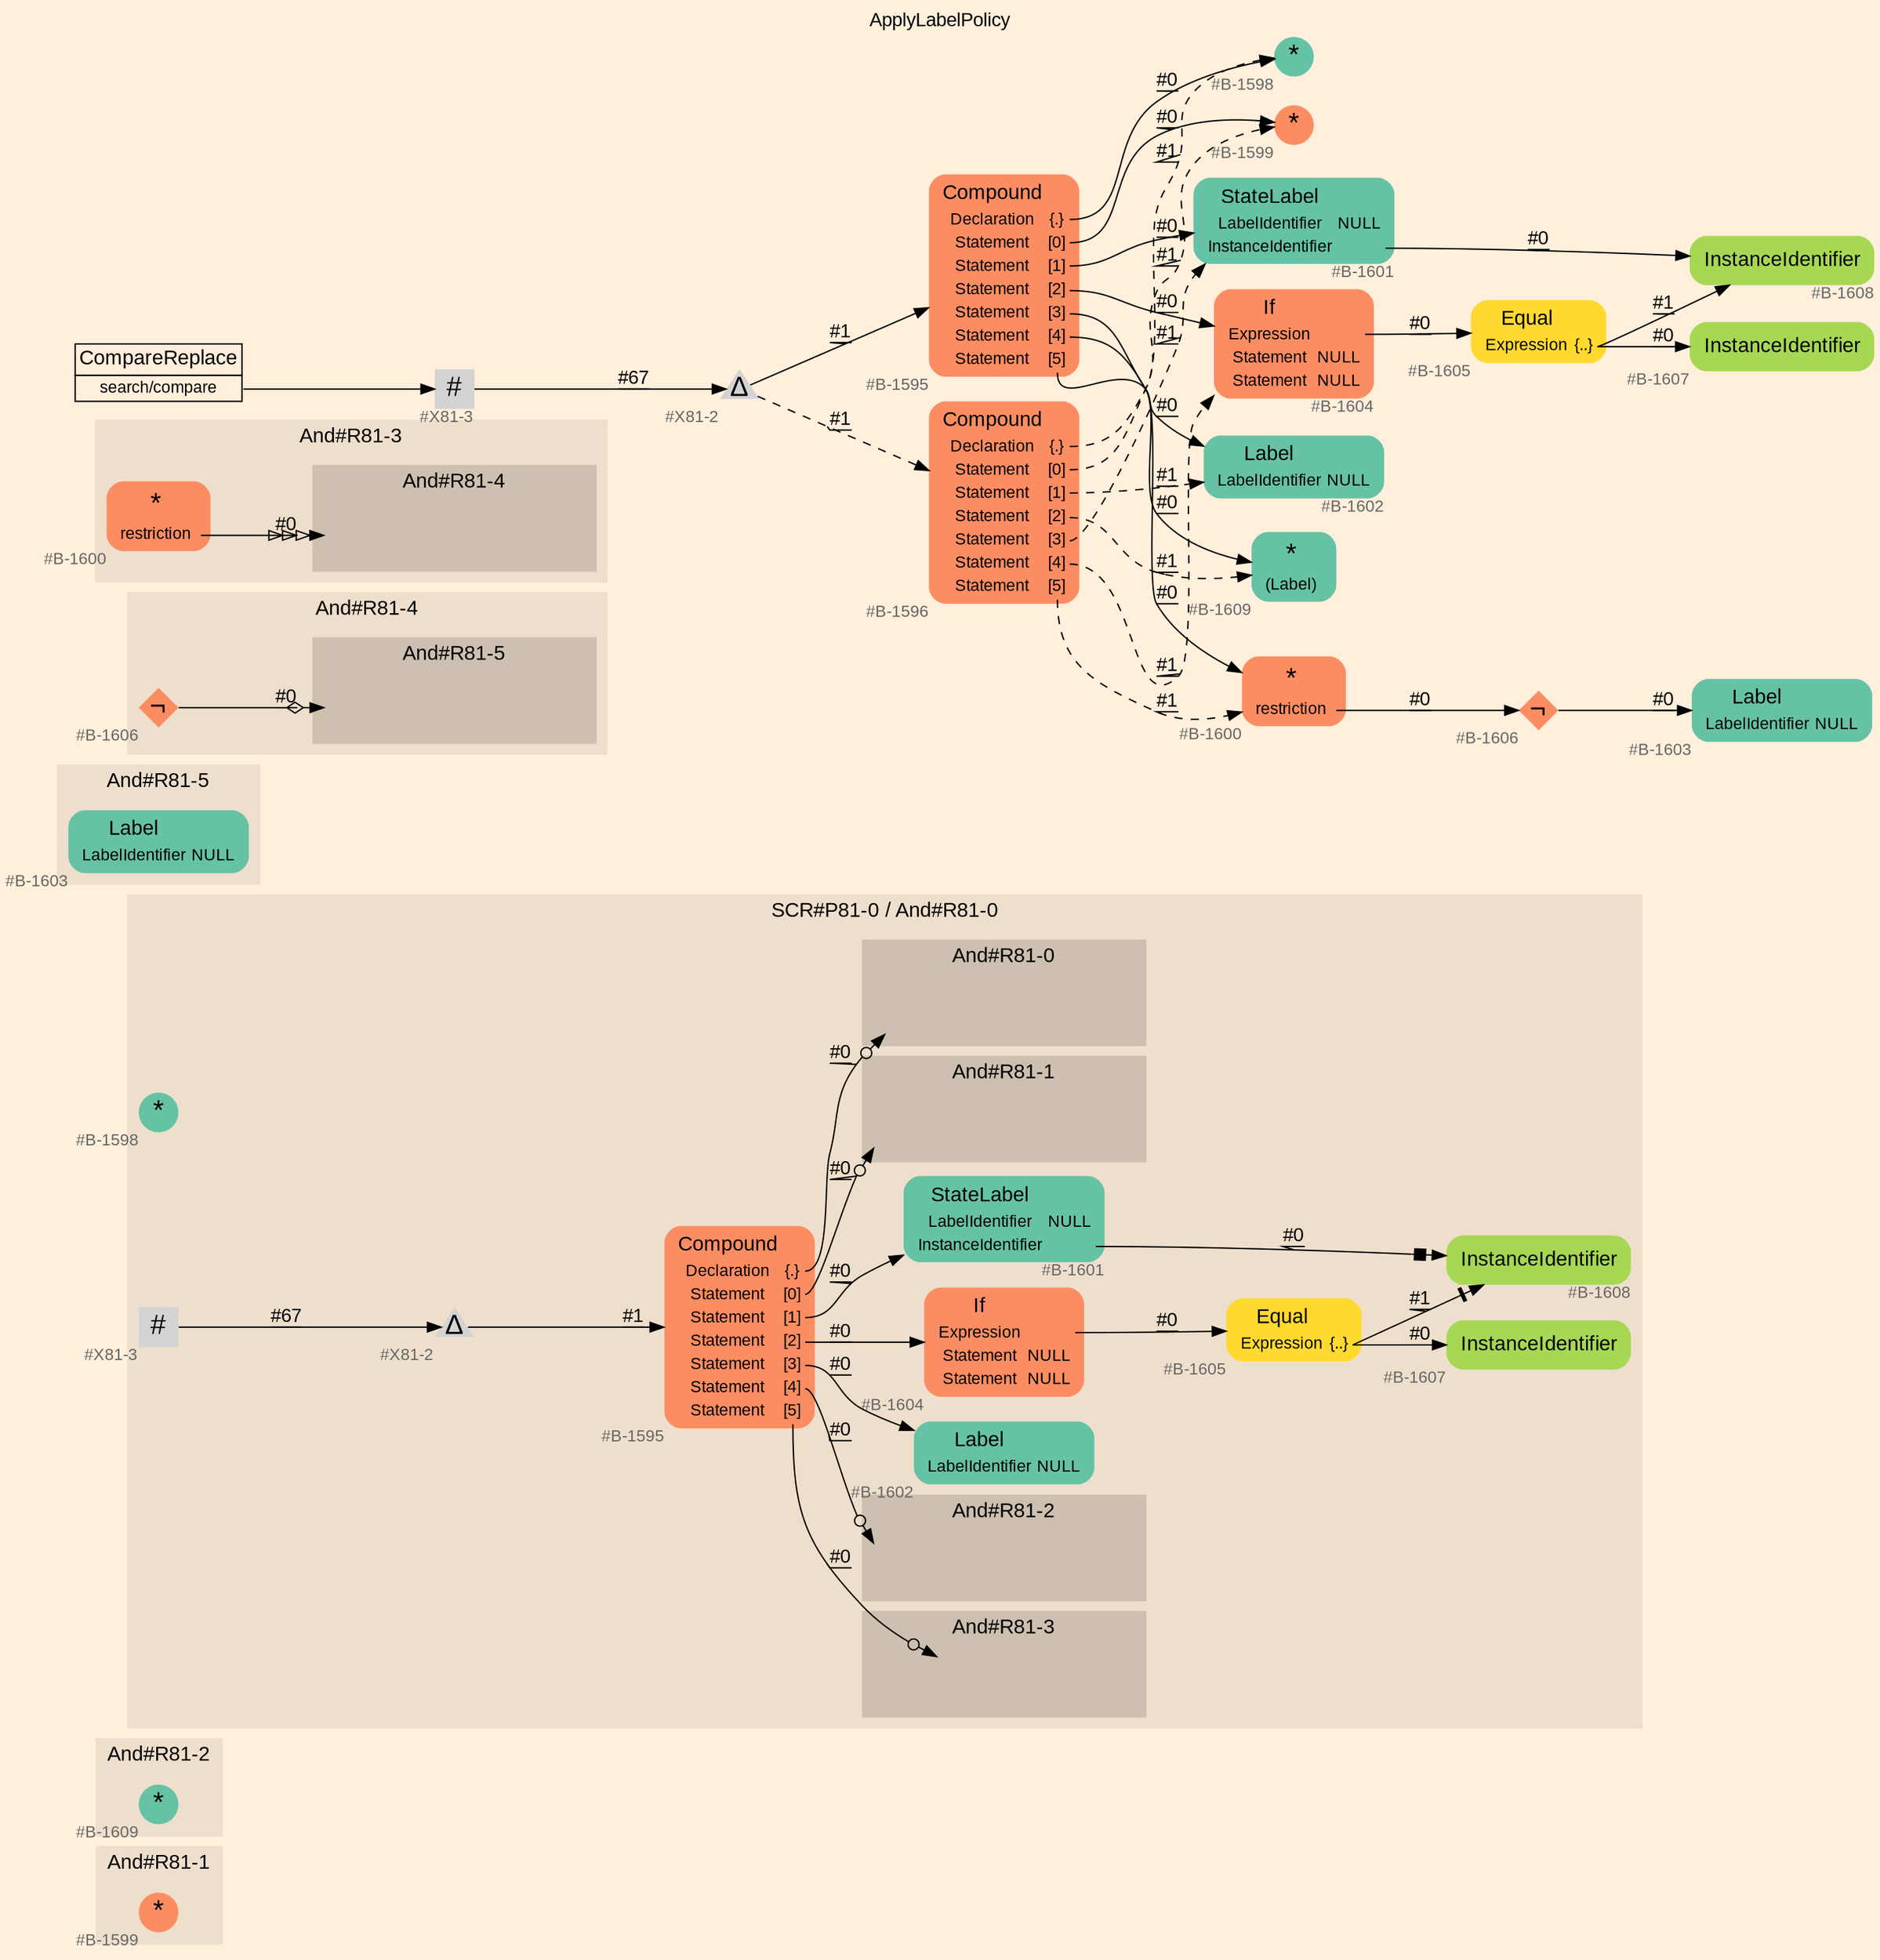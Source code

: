 digraph "ApplyLabelPolicy" {
label = "ApplyLabelPolicy"
labelloc = t
graph [
    rankdir = "LR"
    ranksep = 0.3
    bgcolor = antiquewhite1
    color = black
    fontcolor = black
    fontname = "Arial"
];
node [
    fontname = "Arial"
];
edge [
    fontname = "Arial"
];

// -------------------- figure And#R81-1 --------------------
// -------- region And#R81-1 ----------
subgraph "clusterAnd#R81-1" {
    label = "And#R81-1"
    style = "filled"
    color = antiquewhite2
    fontsize = "15"
    // -------- block And#R81-1/#B-1599 ----------
    "And#R81-1/#B-1599" [
        fillcolor = "/set28/2"
        xlabel = "#B-1599"
        fontsize = "12"
        fontcolor = grey40
        shape = "circle"
        label = <<FONT COLOR="black" POINT-SIZE="20">*</FONT>>
        style = "filled"
        penwidth = 0.0
        fixedsize = true
        width = 0.4
        height = 0.4
    ];
    
}


// -------------------- figure And#R81-2 --------------------
// -------- region And#R81-2 ----------
subgraph "clusterAnd#R81-2" {
    label = "And#R81-2"
    style = "filled"
    color = antiquewhite2
    fontsize = "15"
    // -------- block And#R81-2/#B-1609 ----------
    "And#R81-2/#B-1609" [
        fillcolor = "/set28/1"
        xlabel = "#B-1609"
        fontsize = "12"
        fontcolor = grey40
        shape = "circle"
        label = <<FONT COLOR="black" POINT-SIZE="20">*</FONT>>
        style = "filled"
        penwidth = 0.0
        fixedsize = true
        width = 0.4
        height = 0.4
    ];
    
}


// -------------------- figure And#R81-0 --------------------
// -------- region And#R81-0 ----------
subgraph "clusterAnd#R81-0" {
    label = "And#R81-0"
    style = "filled"
    color = antiquewhite2
    fontsize = "15"
    // -------- block And#R81-0/#B-1598 ----------
    "And#R81-0/#B-1598" [
        fillcolor = "/set28/1"
        xlabel = "#B-1598"
        fontsize = "12"
        fontcolor = grey40
        shape = "circle"
        label = <<FONT COLOR="black" POINT-SIZE="20">*</FONT>>
        style = "filled"
        penwidth = 0.0
        fixedsize = true
        width = 0.4
        height = 0.4
    ];
    
}


// -------------------- figure And#R81-5 --------------------
// -------- region And#R81-5 ----------
subgraph "clusterAnd#R81-5" {
    label = "And#R81-5"
    style = "filled"
    color = antiquewhite2
    fontsize = "15"
    // -------- block And#R81-5/#B-1603 ----------
    "And#R81-5/#B-1603" [
        fillcolor = "/set28/1"
        xlabel = "#B-1603"
        fontsize = "12"
        fontcolor = grey40
        shape = "plaintext"
        label = <<TABLE BORDER="0" CELLBORDER="0" CELLSPACING="0">
         <TR><TD><FONT COLOR="black" POINT-SIZE="15">Label</FONT></TD></TR>
         <TR><TD><FONT COLOR="black" POINT-SIZE="12">LabelIdentifier</FONT></TD><TD PORT="port0"><FONT COLOR="black" POINT-SIZE="12">NULL</FONT></TD></TR>
        </TABLE>>
        style = "rounded,filled"
    ];
    
}


// -------------------- figure And#R81-4 --------------------
// -------- region And#R81-4 ----------
subgraph "clusterAnd#R81-4" {
    label = "And#R81-4"
    style = "filled"
    color = antiquewhite2
    fontsize = "15"
    // -------- block And#R81-4/#B-1606 ----------
    "And#R81-4/#B-1606" [
        fillcolor = "/set28/2"
        xlabel = "#B-1606"
        fontsize = "12"
        fontcolor = grey40
        shape = "diamond"
        label = <<FONT COLOR="black" POINT-SIZE="20">¬</FONT>>
        style = "filled"
        penwidth = 0.0
        fixedsize = true
        width = 0.4
        height = 0.4
    ];
    
    // -------- region And#R81-4/And#R81-5 ----------
    subgraph "clusterAnd#R81-4/And#R81-5" {
        label = "And#R81-5"
        style = "filled"
        color = antiquewhite3
        fontsize = "15"
        // -------- block And#R81-4/And#R81-5/#B-1603 ----------
        "And#R81-4/And#R81-5/#B-1603" [
            fillcolor = "/set28/1"
            xlabel = "#B-1603"
            fontsize = "12"
            fontcolor = grey40
            shape = "none"
            style = "invisible"
        ];
        
    }
    
}

"And#R81-4/#B-1606" -> "And#R81-4/And#R81-5/#B-1603" [
    arrowhead="normalnoneodiamond"
    label = "#0"
    decorate = true
    color = black
    fontcolor = black
];


// -------------------- figure And#R81-3 --------------------
// -------- region And#R81-3 ----------
subgraph "clusterAnd#R81-3" {
    label = "And#R81-3"
    style = "filled"
    color = antiquewhite2
    fontsize = "15"
    // -------- block And#R81-3/#B-1600 ----------
    "And#R81-3/#B-1600" [
        fillcolor = "/set28/2"
        xlabel = "#B-1600"
        fontsize = "12"
        fontcolor = grey40
        shape = "plaintext"
        label = <<TABLE BORDER="0" CELLBORDER="0" CELLSPACING="0">
         <TR><TD><FONT COLOR="black" POINT-SIZE="20">*</FONT></TD></TR>
         <TR><TD><FONT COLOR="black" POINT-SIZE="12">restriction</FONT></TD><TD PORT="port0"></TD></TR>
        </TABLE>>
        style = "rounded,filled"
    ];
    
    // -------- region And#R81-3/And#R81-4 ----------
    subgraph "clusterAnd#R81-3/And#R81-4" {
        label = "And#R81-4"
        style = "filled"
        color = antiquewhite3
        fontsize = "15"
        // -------- block And#R81-3/And#R81-4/#B-1606 ----------
        "And#R81-3/And#R81-4/#B-1606" [
            fillcolor = "/set28/2"
            xlabel = "#B-1606"
            fontsize = "12"
            fontcolor = grey40
            shape = "none"
            style = "invisible"
        ];
        
    }
    
}

"And#R81-3/#B-1600":port0 -> "And#R81-3/And#R81-4/#B-1606" [
    arrowhead="normalonormalonormalonormal"
    label = "#0"
    decorate = true
    color = black
    fontcolor = black
];


// -------------------- figure And#R81-0 --------------------
// -------- region And#R81-0 ----------
subgraph "clusterAnd#R81-0" {
    label = "SCR#P81-0 / And#R81-0"
    style = "filled"
    color = antiquewhite2
    fontsize = "15"
    // -------- block And#R81-0/#B-1607 ----------
    "And#R81-0/#B-1607" [
        fillcolor = "/set28/5"
        xlabel = "#B-1607"
        fontsize = "12"
        fontcolor = grey40
        shape = "plaintext"
        label = <<TABLE BORDER="0" CELLBORDER="0" CELLSPACING="0">
         <TR><TD><FONT COLOR="black" POINT-SIZE="15">InstanceIdentifier</FONT></TD></TR>
        </TABLE>>
        style = "rounded,filled"
    ];
    
    // -------- block And#R81-0/#B-1595 ----------
    "And#R81-0/#B-1595" [
        fillcolor = "/set28/2"
        xlabel = "#B-1595"
        fontsize = "12"
        fontcolor = grey40
        shape = "plaintext"
        label = <<TABLE BORDER="0" CELLBORDER="0" CELLSPACING="0">
         <TR><TD><FONT COLOR="black" POINT-SIZE="15">Compound</FONT></TD></TR>
         <TR><TD><FONT COLOR="black" POINT-SIZE="12">Declaration</FONT></TD><TD PORT="port0"><FONT COLOR="black" POINT-SIZE="12">{.}</FONT></TD></TR>
         <TR><TD><FONT COLOR="black" POINT-SIZE="12">Statement</FONT></TD><TD PORT="port1"><FONT COLOR="black" POINT-SIZE="12">[0]</FONT></TD></TR>
         <TR><TD><FONT COLOR="black" POINT-SIZE="12">Statement</FONT></TD><TD PORT="port2"><FONT COLOR="black" POINT-SIZE="12">[1]</FONT></TD></TR>
         <TR><TD><FONT COLOR="black" POINT-SIZE="12">Statement</FONT></TD><TD PORT="port3"><FONT COLOR="black" POINT-SIZE="12">[2]</FONT></TD></TR>
         <TR><TD><FONT COLOR="black" POINT-SIZE="12">Statement</FONT></TD><TD PORT="port4"><FONT COLOR="black" POINT-SIZE="12">[3]</FONT></TD></TR>
         <TR><TD><FONT COLOR="black" POINT-SIZE="12">Statement</FONT></TD><TD PORT="port5"><FONT COLOR="black" POINT-SIZE="12">[4]</FONT></TD></TR>
         <TR><TD><FONT COLOR="black" POINT-SIZE="12">Statement</FONT></TD><TD PORT="port6"><FONT COLOR="black" POINT-SIZE="12">[5]</FONT></TD></TR>
        </TABLE>>
        style = "rounded,filled"
    ];
    
    // -------- block And#R81-0/#B-1601 ----------
    "And#R81-0/#B-1601" [
        fillcolor = "/set28/1"
        xlabel = "#B-1601"
        fontsize = "12"
        fontcolor = grey40
        shape = "plaintext"
        label = <<TABLE BORDER="0" CELLBORDER="0" CELLSPACING="0">
         <TR><TD><FONT COLOR="black" POINT-SIZE="15">StateLabel</FONT></TD></TR>
         <TR><TD><FONT COLOR="black" POINT-SIZE="12">LabelIdentifier</FONT></TD><TD PORT="port0"><FONT COLOR="black" POINT-SIZE="12">NULL</FONT></TD></TR>
         <TR><TD><FONT COLOR="black" POINT-SIZE="12">InstanceIdentifier</FONT></TD><TD PORT="port1"></TD></TR>
        </TABLE>>
        style = "rounded,filled"
    ];
    
    // -------- block And#R81-0/#X81-2 ----------
    "And#R81-0/#X81-2" [
        xlabel = "#X81-2"
        fontsize = "12"
        fontcolor = grey40
        shape = "triangle"
        label = <<FONT COLOR="black" POINT-SIZE="20">Δ</FONT>>
        style = "filled"
        penwidth = 0.0
        fixedsize = true
        width = 0.4
        height = 0.4
    ];
    
    // -------- block And#R81-0/#B-1608 ----------
    "And#R81-0/#B-1608" [
        fillcolor = "/set28/5"
        xlabel = "#B-1608"
        fontsize = "12"
        fontcolor = grey40
        shape = "plaintext"
        label = <<TABLE BORDER="0" CELLBORDER="0" CELLSPACING="0">
         <TR><TD><FONT COLOR="black" POINT-SIZE="15">InstanceIdentifier</FONT></TD></TR>
        </TABLE>>
        style = "rounded,filled"
    ];
    
    // -------- block And#R81-0/#B-1604 ----------
    "And#R81-0/#B-1604" [
        fillcolor = "/set28/2"
        xlabel = "#B-1604"
        fontsize = "12"
        fontcolor = grey40
        shape = "plaintext"
        label = <<TABLE BORDER="0" CELLBORDER="0" CELLSPACING="0">
         <TR><TD><FONT COLOR="black" POINT-SIZE="15">If</FONT></TD></TR>
         <TR><TD><FONT COLOR="black" POINT-SIZE="12">Expression</FONT></TD><TD PORT="port0"></TD></TR>
         <TR><TD><FONT COLOR="black" POINT-SIZE="12">Statement</FONT></TD><TD PORT="port1"><FONT COLOR="black" POINT-SIZE="12">NULL</FONT></TD></TR>
         <TR><TD><FONT COLOR="black" POINT-SIZE="12">Statement</FONT></TD><TD PORT="port2"><FONT COLOR="black" POINT-SIZE="12">NULL</FONT></TD></TR>
        </TABLE>>
        style = "rounded,filled"
    ];
    
    // -------- block And#R81-0/#X81-3 ----------
    "And#R81-0/#X81-3" [
        xlabel = "#X81-3"
        fontsize = "12"
        fontcolor = grey40
        shape = "square"
        label = <<FONT COLOR="black" POINT-SIZE="20">#</FONT>>
        style = "filled"
        penwidth = 0.0
        fixedsize = true
        width = 0.4
        height = 0.4
    ];
    
    // -------- block And#R81-0/#B-1605 ----------
    "And#R81-0/#B-1605" [
        fillcolor = "/set28/6"
        xlabel = "#B-1605"
        fontsize = "12"
        fontcolor = grey40
        shape = "plaintext"
        label = <<TABLE BORDER="0" CELLBORDER="0" CELLSPACING="0">
         <TR><TD><FONT COLOR="black" POINT-SIZE="15">Equal</FONT></TD></TR>
         <TR><TD><FONT COLOR="black" POINT-SIZE="12">Expression</FONT></TD><TD PORT="port0"><FONT COLOR="black" POINT-SIZE="12">{..}</FONT></TD></TR>
        </TABLE>>
        style = "rounded,filled"
    ];
    
    // -------- block And#R81-0/#B-1602 ----------
    "And#R81-0/#B-1602" [
        fillcolor = "/set28/1"
        xlabel = "#B-1602"
        fontsize = "12"
        fontcolor = grey40
        shape = "plaintext"
        label = <<TABLE BORDER="0" CELLBORDER="0" CELLSPACING="0">
         <TR><TD><FONT COLOR="black" POINT-SIZE="15">Label</FONT></TD></TR>
         <TR><TD><FONT COLOR="black" POINT-SIZE="12">LabelIdentifier</FONT></TD><TD PORT="port0"><FONT COLOR="black" POINT-SIZE="12">NULL</FONT></TD></TR>
        </TABLE>>
        style = "rounded,filled"
    ];
    
    // -------- region And#R81-0/And#R81-0 ----------
    subgraph "clusterAnd#R81-0/And#R81-0" {
        label = "And#R81-0"
        style = "filled"
        color = antiquewhite3
        fontsize = "15"
        // -------- block And#R81-0/And#R81-0/#B-1598 ----------
        "And#R81-0/And#R81-0/#B-1598" [
            fillcolor = "/set28/1"
            xlabel = "#B-1598"
            fontsize = "12"
            fontcolor = grey40
            shape = "none"
            style = "invisible"
        ];
        
    }
    
    // -------- region And#R81-0/And#R81-1 ----------
    subgraph "clusterAnd#R81-0/And#R81-1" {
        label = "And#R81-1"
        style = "filled"
        color = antiquewhite3
        fontsize = "15"
        // -------- block And#R81-0/And#R81-1/#B-1599 ----------
        "And#R81-0/And#R81-1/#B-1599" [
            fillcolor = "/set28/2"
            xlabel = "#B-1599"
            fontsize = "12"
            fontcolor = grey40
            shape = "none"
            style = "invisible"
        ];
        
    }
    
    // -------- region And#R81-0/And#R81-2 ----------
    subgraph "clusterAnd#R81-0/And#R81-2" {
        label = "And#R81-2"
        style = "filled"
        color = antiquewhite3
        fontsize = "15"
        // -------- block And#R81-0/And#R81-2/#B-1609 ----------
        "And#R81-0/And#R81-2/#B-1609" [
            fillcolor = "/set28/1"
            xlabel = "#B-1609"
            fontsize = "12"
            fontcolor = grey40
            shape = "none"
            style = "invisible"
        ];
        
    }
    
    // -------- region And#R81-0/And#R81-3 ----------
    subgraph "clusterAnd#R81-0/And#R81-3" {
        label = "And#R81-3"
        style = "filled"
        color = antiquewhite3
        fontsize = "15"
        // -------- block And#R81-0/And#R81-3/#B-1600 ----------
        "And#R81-0/And#R81-3/#B-1600" [
            fillcolor = "/set28/2"
            xlabel = "#B-1600"
            fontsize = "12"
            fontcolor = grey40
            shape = "none"
            style = "invisible"
        ];
        
    }
    
}

"And#R81-0/#B-1595":port0 -> "And#R81-0/And#R81-0/#B-1598" [
    arrowhead="normalnoneodot"
    label = "#0"
    decorate = true
    color = black
    fontcolor = black
];

"And#R81-0/#B-1595":port1 -> "And#R81-0/And#R81-1/#B-1599" [
    arrowhead="normalnoneodot"
    label = "#0"
    decorate = true
    color = black
    fontcolor = black
];

"And#R81-0/#B-1595":port2 -> "And#R81-0/#B-1601" [
    label = "#0"
    decorate = true
    color = black
    fontcolor = black
];

"And#R81-0/#B-1595":port3 -> "And#R81-0/#B-1604" [
    label = "#0"
    decorate = true
    color = black
    fontcolor = black
];

"And#R81-0/#B-1595":port4 -> "And#R81-0/#B-1602" [
    label = "#0"
    decorate = true
    color = black
    fontcolor = black
];

"And#R81-0/#B-1595":port5 -> "And#R81-0/And#R81-2/#B-1609" [
    arrowhead="normalnoneodot"
    label = "#0"
    decorate = true
    color = black
    fontcolor = black
];

"And#R81-0/#B-1595":port6 -> "And#R81-0/And#R81-3/#B-1600" [
    arrowhead="normalnoneodot"
    label = "#0"
    decorate = true
    color = black
    fontcolor = black
];

"And#R81-0/#B-1601":port1 -> "And#R81-0/#B-1608" [
    arrowhead="normalnonebox"
    label = "#0"
    decorate = true
    color = black
    fontcolor = black
];

"And#R81-0/#X81-2" -> "And#R81-0/#B-1595" [
    label = "#1"
    decorate = true
    color = black
    fontcolor = black
];

"And#R81-0/#B-1604":port0 -> "And#R81-0/#B-1605" [
    label = "#0"
    decorate = true
    color = black
    fontcolor = black
];

"And#R81-0/#X81-3" -> "And#R81-0/#X81-2" [
    label = "#67"
    decorate = true
    color = black
    fontcolor = black
];

"And#R81-0/#B-1605":port0 -> "And#R81-0/#B-1607" [
    label = "#0"
    decorate = true
    color = black
    fontcolor = black
];

"And#R81-0/#B-1605":port0 -> "And#R81-0/#B-1608" [
    arrowhead="normalnonetee"
    label = "#1"
    decorate = true
    color = black
    fontcolor = black
];


// -------------------- transformation figure --------------------
// -------- block CR#X81-4 ----------
"CR#X81-4" [
    fillcolor = antiquewhite1
    fontsize = "12"
    fontcolor = grey40
    shape = "plaintext"
    label = <<TABLE BORDER="0" CELLBORDER="1" CELLSPACING="0">
     <TR><TD><FONT COLOR="black" POINT-SIZE="15">CompareReplace</FONT></TD></TR>
     <TR><TD PORT="port0"><FONT COLOR="black" POINT-SIZE="12">search/compare</FONT></TD></TR>
    </TABLE>>
    style = "filled"
    color = black
];

// -------- block #X81-3 ----------
"#X81-3" [
    xlabel = "#X81-3"
    fontsize = "12"
    fontcolor = grey40
    shape = "square"
    label = <<FONT COLOR="black" POINT-SIZE="20">#</FONT>>
    style = "filled"
    penwidth = 0.0
    fixedsize = true
    width = 0.4
    height = 0.4
];

// -------- block #X81-2 ----------
"#X81-2" [
    xlabel = "#X81-2"
    fontsize = "12"
    fontcolor = grey40
    shape = "triangle"
    label = <<FONT COLOR="black" POINT-SIZE="20">Δ</FONT>>
    style = "filled"
    penwidth = 0.0
    fixedsize = true
    width = 0.4
    height = 0.4
];

// -------- block #B-1595 ----------
"#B-1595" [
    fillcolor = "/set28/2"
    xlabel = "#B-1595"
    fontsize = "12"
    fontcolor = grey40
    shape = "plaintext"
    label = <<TABLE BORDER="0" CELLBORDER="0" CELLSPACING="0">
     <TR><TD><FONT COLOR="black" POINT-SIZE="15">Compound</FONT></TD></TR>
     <TR><TD><FONT COLOR="black" POINT-SIZE="12">Declaration</FONT></TD><TD PORT="port0"><FONT COLOR="black" POINT-SIZE="12">{.}</FONT></TD></TR>
     <TR><TD><FONT COLOR="black" POINT-SIZE="12">Statement</FONT></TD><TD PORT="port1"><FONT COLOR="black" POINT-SIZE="12">[0]</FONT></TD></TR>
     <TR><TD><FONT COLOR="black" POINT-SIZE="12">Statement</FONT></TD><TD PORT="port2"><FONT COLOR="black" POINT-SIZE="12">[1]</FONT></TD></TR>
     <TR><TD><FONT COLOR="black" POINT-SIZE="12">Statement</FONT></TD><TD PORT="port3"><FONT COLOR="black" POINT-SIZE="12">[2]</FONT></TD></TR>
     <TR><TD><FONT COLOR="black" POINT-SIZE="12">Statement</FONT></TD><TD PORT="port4"><FONT COLOR="black" POINT-SIZE="12">[3]</FONT></TD></TR>
     <TR><TD><FONT COLOR="black" POINT-SIZE="12">Statement</FONT></TD><TD PORT="port5"><FONT COLOR="black" POINT-SIZE="12">[4]</FONT></TD></TR>
     <TR><TD><FONT COLOR="black" POINT-SIZE="12">Statement</FONT></TD><TD PORT="port6"><FONT COLOR="black" POINT-SIZE="12">[5]</FONT></TD></TR>
    </TABLE>>
    style = "rounded,filled"
];

// -------- block #B-1598 ----------
"#B-1598" [
    fillcolor = "/set28/1"
    xlabel = "#B-1598"
    fontsize = "12"
    fontcolor = grey40
    shape = "circle"
    label = <<FONT COLOR="black" POINT-SIZE="20">*</FONT>>
    style = "filled"
    penwidth = 0.0
    fixedsize = true
    width = 0.4
    height = 0.4
];

// -------- block #B-1599 ----------
"#B-1599" [
    fillcolor = "/set28/2"
    xlabel = "#B-1599"
    fontsize = "12"
    fontcolor = grey40
    shape = "circle"
    label = <<FONT COLOR="black" POINT-SIZE="20">*</FONT>>
    style = "filled"
    penwidth = 0.0
    fixedsize = true
    width = 0.4
    height = 0.4
];

// -------- block #B-1601 ----------
"#B-1601" [
    fillcolor = "/set28/1"
    xlabel = "#B-1601"
    fontsize = "12"
    fontcolor = grey40
    shape = "plaintext"
    label = <<TABLE BORDER="0" CELLBORDER="0" CELLSPACING="0">
     <TR><TD><FONT COLOR="black" POINT-SIZE="15">StateLabel</FONT></TD></TR>
     <TR><TD><FONT COLOR="black" POINT-SIZE="12">LabelIdentifier</FONT></TD><TD PORT="port0"><FONT COLOR="black" POINT-SIZE="12">NULL</FONT></TD></TR>
     <TR><TD><FONT COLOR="black" POINT-SIZE="12">InstanceIdentifier</FONT></TD><TD PORT="port1"></TD></TR>
    </TABLE>>
    style = "rounded,filled"
];

// -------- block #B-1608 ----------
"#B-1608" [
    fillcolor = "/set28/5"
    xlabel = "#B-1608"
    fontsize = "12"
    fontcolor = grey40
    shape = "plaintext"
    label = <<TABLE BORDER="0" CELLBORDER="0" CELLSPACING="0">
     <TR><TD><FONT COLOR="black" POINT-SIZE="15">InstanceIdentifier</FONT></TD></TR>
    </TABLE>>
    style = "rounded,filled"
];

// -------- block #B-1604 ----------
"#B-1604" [
    fillcolor = "/set28/2"
    xlabel = "#B-1604"
    fontsize = "12"
    fontcolor = grey40
    shape = "plaintext"
    label = <<TABLE BORDER="0" CELLBORDER="0" CELLSPACING="0">
     <TR><TD><FONT COLOR="black" POINT-SIZE="15">If</FONT></TD></TR>
     <TR><TD><FONT COLOR="black" POINT-SIZE="12">Expression</FONT></TD><TD PORT="port0"></TD></TR>
     <TR><TD><FONT COLOR="black" POINT-SIZE="12">Statement</FONT></TD><TD PORT="port1"><FONT COLOR="black" POINT-SIZE="12">NULL</FONT></TD></TR>
     <TR><TD><FONT COLOR="black" POINT-SIZE="12">Statement</FONT></TD><TD PORT="port2"><FONT COLOR="black" POINT-SIZE="12">NULL</FONT></TD></TR>
    </TABLE>>
    style = "rounded,filled"
];

// -------- block #B-1605 ----------
"#B-1605" [
    fillcolor = "/set28/6"
    xlabel = "#B-1605"
    fontsize = "12"
    fontcolor = grey40
    shape = "plaintext"
    label = <<TABLE BORDER="0" CELLBORDER="0" CELLSPACING="0">
     <TR><TD><FONT COLOR="black" POINT-SIZE="15">Equal</FONT></TD></TR>
     <TR><TD><FONT COLOR="black" POINT-SIZE="12">Expression</FONT></TD><TD PORT="port0"><FONT COLOR="black" POINT-SIZE="12">{..}</FONT></TD></TR>
    </TABLE>>
    style = "rounded,filled"
];

// -------- block #B-1607 ----------
"#B-1607" [
    fillcolor = "/set28/5"
    xlabel = "#B-1607"
    fontsize = "12"
    fontcolor = grey40
    shape = "plaintext"
    label = <<TABLE BORDER="0" CELLBORDER="0" CELLSPACING="0">
     <TR><TD><FONT COLOR="black" POINT-SIZE="15">InstanceIdentifier</FONT></TD></TR>
    </TABLE>>
    style = "rounded,filled"
];

// -------- block #B-1602 ----------
"#B-1602" [
    fillcolor = "/set28/1"
    xlabel = "#B-1602"
    fontsize = "12"
    fontcolor = grey40
    shape = "plaintext"
    label = <<TABLE BORDER="0" CELLBORDER="0" CELLSPACING="0">
     <TR><TD><FONT COLOR="black" POINT-SIZE="15">Label</FONT></TD></TR>
     <TR><TD><FONT COLOR="black" POINT-SIZE="12">LabelIdentifier</FONT></TD><TD PORT="port0"><FONT COLOR="black" POINT-SIZE="12">NULL</FONT></TD></TR>
    </TABLE>>
    style = "rounded,filled"
];

// -------- block #B-1609 ----------
"#B-1609" [
    fillcolor = "/set28/1"
    xlabel = "#B-1609"
    fontsize = "12"
    fontcolor = grey40
    shape = "plaintext"
    label = <<TABLE BORDER="0" CELLBORDER="0" CELLSPACING="0">
     <TR><TD><FONT COLOR="black" POINT-SIZE="20">*</FONT></TD></TR>
     <TR><TD><FONT COLOR="black" POINT-SIZE="12">(Label)</FONT></TD><TD PORT="port0"></TD></TR>
    </TABLE>>
    style = "rounded,filled"
];

// -------- block #B-1600 ----------
"#B-1600" [
    fillcolor = "/set28/2"
    xlabel = "#B-1600"
    fontsize = "12"
    fontcolor = grey40
    shape = "plaintext"
    label = <<TABLE BORDER="0" CELLBORDER="0" CELLSPACING="0">
     <TR><TD><FONT COLOR="black" POINT-SIZE="20">*</FONT></TD></TR>
     <TR><TD><FONT COLOR="black" POINT-SIZE="12">restriction</FONT></TD><TD PORT="port0"></TD></TR>
    </TABLE>>
    style = "rounded,filled"
];

// -------- block #B-1606 ----------
"#B-1606" [
    fillcolor = "/set28/2"
    xlabel = "#B-1606"
    fontsize = "12"
    fontcolor = grey40
    shape = "diamond"
    label = <<FONT COLOR="black" POINT-SIZE="20">¬</FONT>>
    style = "filled"
    penwidth = 0.0
    fixedsize = true
    width = 0.4
    height = 0.4
];

// -------- block #B-1603 ----------
"#B-1603" [
    fillcolor = "/set28/1"
    xlabel = "#B-1603"
    fontsize = "12"
    fontcolor = grey40
    shape = "plaintext"
    label = <<TABLE BORDER="0" CELLBORDER="0" CELLSPACING="0">
     <TR><TD><FONT COLOR="black" POINT-SIZE="15">Label</FONT></TD></TR>
     <TR><TD><FONT COLOR="black" POINT-SIZE="12">LabelIdentifier</FONT></TD><TD PORT="port0"><FONT COLOR="black" POINT-SIZE="12">NULL</FONT></TD></TR>
    </TABLE>>
    style = "rounded,filled"
];

// -------- block #B-1596 ----------
"#B-1596" [
    fillcolor = "/set28/2"
    xlabel = "#B-1596"
    fontsize = "12"
    fontcolor = grey40
    shape = "plaintext"
    label = <<TABLE BORDER="0" CELLBORDER="0" CELLSPACING="0">
     <TR><TD><FONT COLOR="black" POINT-SIZE="15">Compound</FONT></TD></TR>
     <TR><TD><FONT COLOR="black" POINT-SIZE="12">Declaration</FONT></TD><TD PORT="port0"><FONT COLOR="black" POINT-SIZE="12">{.}</FONT></TD></TR>
     <TR><TD><FONT COLOR="black" POINT-SIZE="12">Statement</FONT></TD><TD PORT="port1"><FONT COLOR="black" POINT-SIZE="12">[0]</FONT></TD></TR>
     <TR><TD><FONT COLOR="black" POINT-SIZE="12">Statement</FONT></TD><TD PORT="port2"><FONT COLOR="black" POINT-SIZE="12">[1]</FONT></TD></TR>
     <TR><TD><FONT COLOR="black" POINT-SIZE="12">Statement</FONT></TD><TD PORT="port3"><FONT COLOR="black" POINT-SIZE="12">[2]</FONT></TD></TR>
     <TR><TD><FONT COLOR="black" POINT-SIZE="12">Statement</FONT></TD><TD PORT="port4"><FONT COLOR="black" POINT-SIZE="12">[3]</FONT></TD></TR>
     <TR><TD><FONT COLOR="black" POINT-SIZE="12">Statement</FONT></TD><TD PORT="port5"><FONT COLOR="black" POINT-SIZE="12">[4]</FONT></TD></TR>
     <TR><TD><FONT COLOR="black" POINT-SIZE="12">Statement</FONT></TD><TD PORT="port6"><FONT COLOR="black" POINT-SIZE="12">[5]</FONT></TD></TR>
    </TABLE>>
    style = "rounded,filled"
];

"CR#X81-4":port0 -> "#X81-3" [
    label = ""
    decorate = true
    color = black
    fontcolor = black
];

"#X81-3" -> "#X81-2" [
    label = "#67"
    decorate = true
    color = black
    fontcolor = black
];

"#X81-2" -> "#B-1595" [
    label = "#1"
    decorate = true
    color = black
    fontcolor = black
];

"#X81-2" -> "#B-1596" [
    style="dashed"
    label = "#1"
    decorate = true
    color = black
    fontcolor = black
];

"#B-1595":port0 -> "#B-1598" [
    label = "#0"
    decorate = true
    color = black
    fontcolor = black
];

"#B-1595":port1 -> "#B-1599" [
    label = "#0"
    decorate = true
    color = black
    fontcolor = black
];

"#B-1595":port2 -> "#B-1601" [
    label = "#0"
    decorate = true
    color = black
    fontcolor = black
];

"#B-1595":port3 -> "#B-1604" [
    label = "#0"
    decorate = true
    color = black
    fontcolor = black
];

"#B-1595":port4 -> "#B-1602" [
    label = "#0"
    decorate = true
    color = black
    fontcolor = black
];

"#B-1595":port5 -> "#B-1609" [
    label = "#0"
    decorate = true
    color = black
    fontcolor = black
];

"#B-1595":port6 -> "#B-1600" [
    label = "#0"
    decorate = true
    color = black
    fontcolor = black
];

"#B-1601":port1 -> "#B-1608" [
    label = "#0"
    decorate = true
    color = black
    fontcolor = black
];

"#B-1604":port0 -> "#B-1605" [
    label = "#0"
    decorate = true
    color = black
    fontcolor = black
];

"#B-1605":port0 -> "#B-1607" [
    label = "#0"
    decorate = true
    color = black
    fontcolor = black
];

"#B-1605":port0 -> "#B-1608" [
    label = "#1"
    decorate = true
    color = black
    fontcolor = black
];

"#B-1600":port0 -> "#B-1606" [
    label = "#0"
    decorate = true
    color = black
    fontcolor = black
];

"#B-1606" -> "#B-1603" [
    label = "#0"
    decorate = true
    color = black
    fontcolor = black
];

"#B-1596":port0 -> "#B-1598" [
    style="dashed"
    label = "#1"
    decorate = true
    color = black
    fontcolor = black
];

"#B-1596":port1 -> "#B-1599" [
    style="dashed"
    label = "#1"
    decorate = true
    color = black
    fontcolor = black
];

"#B-1596":port2 -> "#B-1602" [
    style="dashed"
    label = "#1"
    decorate = true
    color = black
    fontcolor = black
];

"#B-1596":port3 -> "#B-1609" [
    style="dashed"
    label = "#1"
    decorate = true
    color = black
    fontcolor = black
];

"#B-1596":port4 -> "#B-1601" [
    style="dashed"
    label = "#1"
    decorate = true
    color = black
    fontcolor = black
];

"#B-1596":port5 -> "#B-1604" [
    style="dashed"
    label = "#1"
    decorate = true
    color = black
    fontcolor = black
];

"#B-1596":port6 -> "#B-1600" [
    style="dashed"
    label = "#1"
    decorate = true
    color = black
    fontcolor = black
];


}
